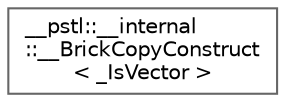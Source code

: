 digraph "Graphical Class Hierarchy"
{
 // LATEX_PDF_SIZE
  bgcolor="transparent";
  edge [fontname=Helvetica,fontsize=10,labelfontname=Helvetica,labelfontsize=10];
  node [fontname=Helvetica,fontsize=10,shape=box,height=0.2,width=0.4];
  rankdir="LR";
  Node0 [id="Node000000",label="__pstl::__internal\l::__BrickCopyConstruct\l\< _IsVector \>",height=0.2,width=0.4,color="grey40", fillcolor="white", style="filled",URL="$struct____pstl_1_1____internal_1_1_____brick_copy_construct.html",tooltip=" "];
}
